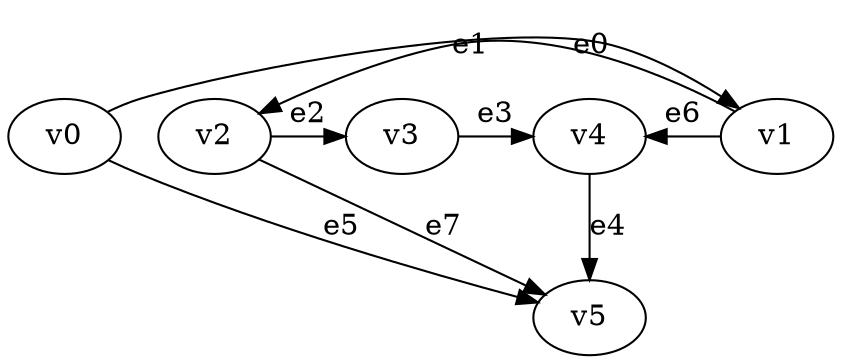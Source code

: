 digraph complex_temporal_game {
    // More complex 2-player game with various constraint types
    v0 [name="v0", player=0];
    v1 [name="v1", player=1];
    v2 [name="v2", player=0];
    v3 [name="v3", player=1];
    v4 [name="v4", player=0];
    v5 [name="v5", player=1];
    
    // Various Presburger constraint patterns
    v0 -> v1 [label="e0", constraint="t >= 1"];           // Active from time 1
    v1 -> v2 [label="e1", constraint="t = 2"];            // Active only at time 2
    v2 -> v3 [label="e2", constraint="t <= 4"];           // Active until time 4
    v3 -> v4 [label="e3", constraint="t >= 3"];           // Active from time 3
    v4 -> v5 [label="e4"];                                // Always active
    v0 -> v5 [label="e5", constraint="t = 0"];            // Active only at time 0
    v1 -> v4 [label="e6", constraint="t >= 2"];           // Active from time 2
    v2 -> v5 [label="e7", constraint="t <= 3"];           // Active until time 3
}

